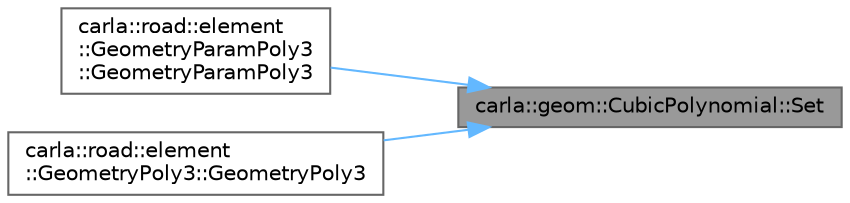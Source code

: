 digraph "carla::geom::CubicPolynomial::Set"
{
 // INTERACTIVE_SVG=YES
 // LATEX_PDF_SIZE
  bgcolor="transparent";
  edge [fontname=Helvetica,fontsize=10,labelfontname=Helvetica,labelfontsize=10];
  node [fontname=Helvetica,fontsize=10,shape=box,height=0.2,width=0.4];
  rankdir="RL";
  Node1 [id="Node000001",label="carla::geom::CubicPolynomial::Set",height=0.2,width=0.4,color="gray40", fillcolor="grey60", style="filled", fontcolor="black",tooltip=" "];
  Node1 -> Node2 [id="edge1_Node000001_Node000002",dir="back",color="steelblue1",style="solid",tooltip=" "];
  Node2 [id="Node000002",label="carla::road::element\l::GeometryParamPoly3\l::GeometryParamPoly3",height=0.2,width=0.4,color="grey40", fillcolor="white", style="filled",URL="$da/dfa/classcarla_1_1road_1_1element_1_1GeometryParamPoly3.html#afd58dd8cbc333f25a15294d81a432038",tooltip=" "];
  Node1 -> Node3 [id="edge2_Node000001_Node000003",dir="back",color="steelblue1",style="solid",tooltip=" "];
  Node3 [id="Node000003",label="carla::road::element\l::GeometryPoly3::GeometryPoly3",height=0.2,width=0.4,color="grey40", fillcolor="white", style="filled",URL="$da/dee/classcarla_1_1road_1_1element_1_1GeometryPoly3.html#a195e30a0dc62fc0b55e30639e1fc22b1",tooltip=" "];
}
